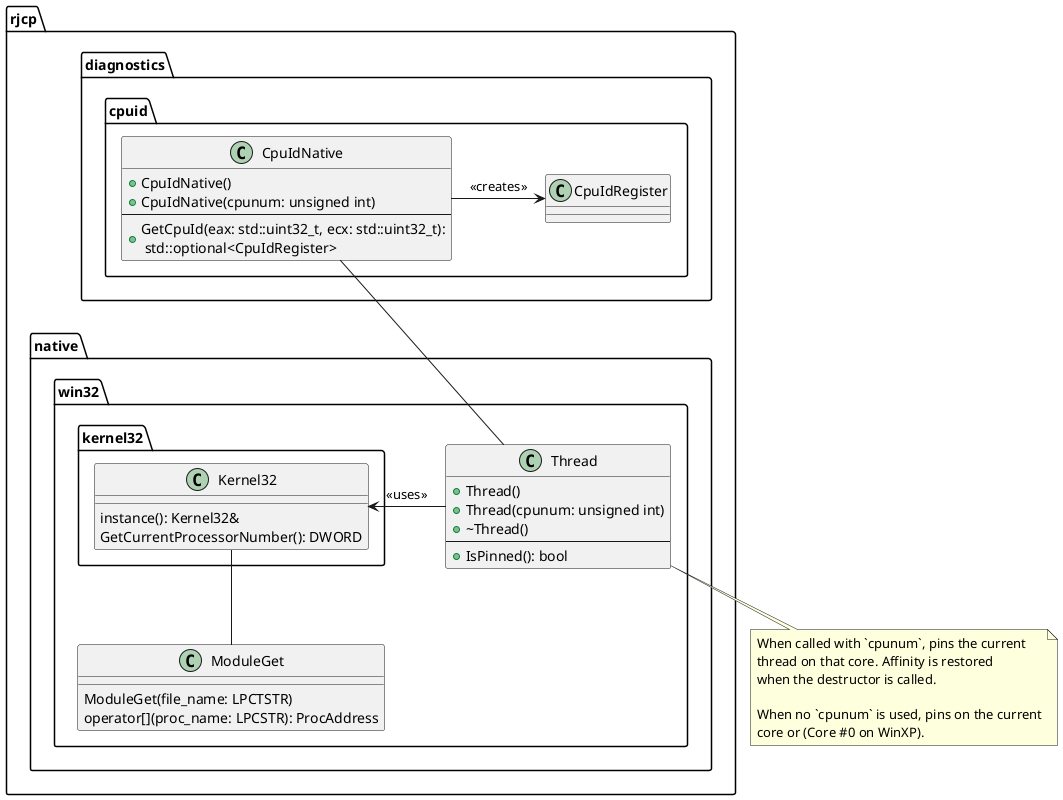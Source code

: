@startuml CpuIdNative
set separator ::

class rjcp::diagnostics::cpuid::CpuIdNative {
    +CpuIdNative()
    +CpuIdNative(cpunum: unsigned int)
    --
    +GetCpuId(eax: std::uint32_t, ecx: std::uint32_t):\n std::optional<CpuIdRegister>
}

class rjcp::diagnostics::cpuid::CpuIdRegister

class rjcp::native::win32::Thread {
    +Thread()
    +Thread(cpunum: unsigned int)
    +~Thread()
    --
    +IsPinned(): bool
}
note bottom
    When called with `cpunum`, pins the current
    thread on that core. Affinity is restored
    when the destructor is called.

    When no `cpunum` is used, pins on the current
    core or (Core #0 on WinXP).
end note

class rjcp::native::win32::kernel32::Kernel32 {
    instance(): Kernel32&
    GetCurrentProcessorNumber(): DWORD
}

class rjcp::native::win32::ModuleGet {
    ModuleGet(file_name: LPCTSTR)
    operator[](proc_name: LPCSTR): ProcAddress
}

CpuIdNative -r-> CpuIdRegister : <<creates>>

CpuIdNative -d- Thread

Thread -r-> Kernel32 : <<uses>>

Kernel32 -d- ModuleGet
@enduml
